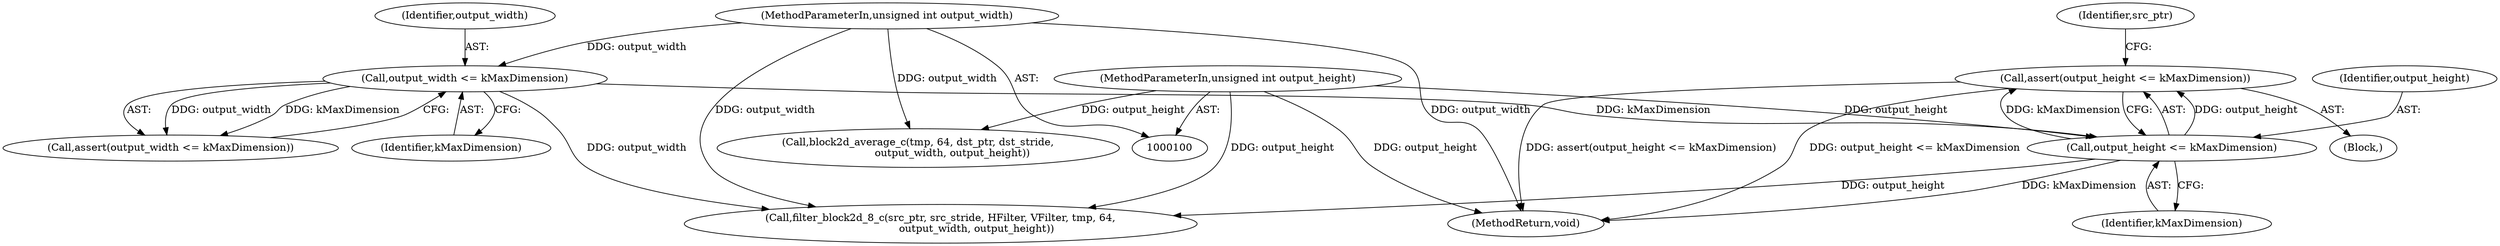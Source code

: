 digraph "0_Android_5a9753fca56f0eeb9f61e342b2fccffc364f9426_33@API" {
"1000115" [label="(Call,assert(output_height <= kMaxDimension))"];
"1000116" [label="(Call,output_height <= kMaxDimension)"];
"1000108" [label="(MethodParameterIn,unsigned int output_height)"];
"1000112" [label="(Call,output_width <= kMaxDimension)"];
"1000107" [label="(MethodParameterIn,unsigned int output_width)"];
"1000115" [label="(Call,assert(output_height <= kMaxDimension))"];
"1000117" [label="(Identifier,output_height)"];
"1000109" [label="(Block,)"];
"1000111" [label="(Call,assert(output_width <= kMaxDimension))"];
"1000114" [label="(Identifier,kMaxDimension)"];
"1000107" [label="(MethodParameterIn,unsigned int output_width)"];
"1000112" [label="(Call,output_width <= kMaxDimension)"];
"1000128" [label="(Call,block2d_average_c(tmp, 64, dst_ptr, dst_stride,\n                     output_width, output_height))"];
"1000113" [label="(Identifier,output_width)"];
"1000120" [label="(Identifier,src_ptr)"];
"1000119" [label="(Call,filter_block2d_8_c(src_ptr, src_stride, HFilter, VFilter, tmp, 64,\n                      output_width, output_height))"];
"1000118" [label="(Identifier,kMaxDimension)"];
"1000135" [label="(MethodReturn,void)"];
"1000116" [label="(Call,output_height <= kMaxDimension)"];
"1000108" [label="(MethodParameterIn,unsigned int output_height)"];
"1000115" -> "1000109"  [label="AST: "];
"1000115" -> "1000116"  [label="CFG: "];
"1000116" -> "1000115"  [label="AST: "];
"1000120" -> "1000115"  [label="CFG: "];
"1000115" -> "1000135"  [label="DDG: assert(output_height <= kMaxDimension)"];
"1000115" -> "1000135"  [label="DDG: output_height <= kMaxDimension"];
"1000116" -> "1000115"  [label="DDG: output_height"];
"1000116" -> "1000115"  [label="DDG: kMaxDimension"];
"1000116" -> "1000118"  [label="CFG: "];
"1000117" -> "1000116"  [label="AST: "];
"1000118" -> "1000116"  [label="AST: "];
"1000116" -> "1000135"  [label="DDG: kMaxDimension"];
"1000108" -> "1000116"  [label="DDG: output_height"];
"1000112" -> "1000116"  [label="DDG: kMaxDimension"];
"1000116" -> "1000119"  [label="DDG: output_height"];
"1000108" -> "1000100"  [label="AST: "];
"1000108" -> "1000135"  [label="DDG: output_height"];
"1000108" -> "1000119"  [label="DDG: output_height"];
"1000108" -> "1000128"  [label="DDG: output_height"];
"1000112" -> "1000111"  [label="AST: "];
"1000112" -> "1000114"  [label="CFG: "];
"1000113" -> "1000112"  [label="AST: "];
"1000114" -> "1000112"  [label="AST: "];
"1000111" -> "1000112"  [label="CFG: "];
"1000112" -> "1000111"  [label="DDG: output_width"];
"1000112" -> "1000111"  [label="DDG: kMaxDimension"];
"1000107" -> "1000112"  [label="DDG: output_width"];
"1000112" -> "1000119"  [label="DDG: output_width"];
"1000107" -> "1000100"  [label="AST: "];
"1000107" -> "1000135"  [label="DDG: output_width"];
"1000107" -> "1000119"  [label="DDG: output_width"];
"1000107" -> "1000128"  [label="DDG: output_width"];
}
